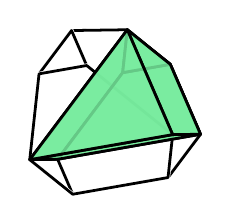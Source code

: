 % polymake for julian
% Thu Jul  5 11:56:52 2018
% q

\begin{tikzpicture}[x  = {(0.959cm,0.111cm)},
                    y  = {(-0.133cm,0.989cm)},
                    z  = {(0.251cm,0.101cm)},
                    scale = .5,
                    color = {lightgray}]


  % DEF POINTS
  \coordinate (v0_q) at (2, 1, -1);
  \coordinate (v1_q) at (1, 2, -1);
  \coordinate (v2_q) at (2, -1, 1);
  \coordinate (v3_q) at (1, -1, 2);
  \coordinate (v4_q) at (1, 1, -2);
  \coordinate (v5_q) at (-1, 2, 1);
  \coordinate (v6_q) at (-1, 1, 2);
  \coordinate (v7_q) at (1, -2, 1);
  \coordinate (v8_q) at (-1, -1, -2);
  \coordinate (v9_q) at (-1, -2, -1);
  \coordinate (v10_q) at (-2, 1, 1);
  \coordinate (v11_q) at (-2, -1, -1);


  % EDGES STYLE
  \definecolor{edgecolor_q}{rgb}{ 0,0,0 }
  \tikzstyle{facestyle_q} = [fill=none, fill opacity=0.85, preaction={draw=white, line cap=round, line width=1.5 pt}, draw=edgecolor_q, line width=1 pt, line cap=round, line join=round]


  % FACES and EDGES and POINTS in the right order
  \draw[facestyle_q] (v8_q) -- (v9_q) -- (v11_q) -- (v8_q) -- cycle;
  \draw[facestyle_q] (v4_q) -- (v8_q) -- (v11_q) -- (v10_q) -- (v5_q) -- (v1_q) -- (v4_q) -- cycle;
  \draw[facestyle_q] (v0_q) -- (v2_q) -- (v7_q) -- (v9_q) -- (v8_q) -- (v4_q) -- (v0_q) -- cycle;


  %POINTS


  %FACETS
  \draw[facestyle_q] (v0_q) -- (v4_q) -- (v1_q) -- (v0_q) -- cycle;


  %POINTS


  %FACETS
  \draw[facestyle_q] (v3_q) -- (v2_q) -- (v0_q) -- (v1_q) -- (v5_q) -- (v6_q) -- (v3_q) -- cycle;


  %POINTS


  %FACETS
  \draw[facestyle_q] (v7_q) -- (v2_q) -- (v3_q) -- (v7_q) -- cycle;


  %POINTS


  %FACETS
  \draw[facestyle_q] (v10_q) -- (v6_q) -- (v5_q) -- (v10_q) -- cycle;


  %POINTS


  %FACETS
  \draw[facestyle_q] (v9_q) -- (v7_q) -- (v3_q) -- (v6_q) -- (v10_q) -- (v11_q) -- (v9_q) -- cycle;


  %POINTS


  %FACETS

  % DEF POINTS
  \coordinate (v0_unnamed__1) at (2, 1, -1);
  \coordinate (v1_unnamed__1) at (1, 2, -1);
  \coordinate (v2_unnamed__1) at (2, -1, 1);
  \coordinate (v3_unnamed__1) at (1, -1, 2);
  \coordinate (v4_unnamed__1) at (1, 1, -2);
  \coordinate (v5_unnamed__1) at (-1, -1, -2);
  \coordinate (v6_unnamed__1) at (-2, -1, -1);


  % EDGES STYLE
  \definecolor{edgecolor_unnamed__1}{rgb}{ 0,0,0 }

  % FACES STYLE
  \definecolor{facetcolor_unnamed__1}{rgb}{ 0.467,0.925,0.62 }

  \tikzstyle{facestyle_unnamed__1} = [fill=facetcolor_unnamed__1, fill opacity=0.85, draw=edgecolor_unnamed__1, line width=1 pt, line cap=round, line join=round]


  % FACES and EDGES and POINTS in the right order
  \draw[facestyle_unnamed__1] (v4_unnamed__1) -- (v5_unnamed__1) -- (v6_unnamed__1) -- (v1_unnamed__1) -- (v4_unnamed__1) -- cycle;
  \draw[facestyle_unnamed__1] (v0_unnamed__1) -- (v2_unnamed__1) -- (v5_unnamed__1) -- (v4_unnamed__1) -- (v0_unnamed__1) -- cycle;
  \draw[facestyle_unnamed__1] (v0_unnamed__1) -- (v4_unnamed__1) -- (v1_unnamed__1) -- (v0_unnamed__1) -- cycle;


  %POINTS


  %FACETS
  \draw[facestyle_unnamed__1] (v5_unnamed__1) -- (v2_unnamed__1) -- (v3_unnamed__1) -- (v6_unnamed__1) -- (v5_unnamed__1) -- cycle;


  %POINTS


  %FACETS
  \draw[facestyle_unnamed__1] (v3_unnamed__1) -- (v2_unnamed__1) -- (v0_unnamed__1) -- (v1_unnamed__1) -- (v3_unnamed__1) -- cycle;


  %POINTS


  %FACETS
  \draw[facestyle_unnamed__1] (v6_unnamed__1) -- (v3_unnamed__1) -- (v1_unnamed__1) -- (v6_unnamed__1) -- cycle;


  %POINTS


  %FACETS

\end{tikzpicture}
